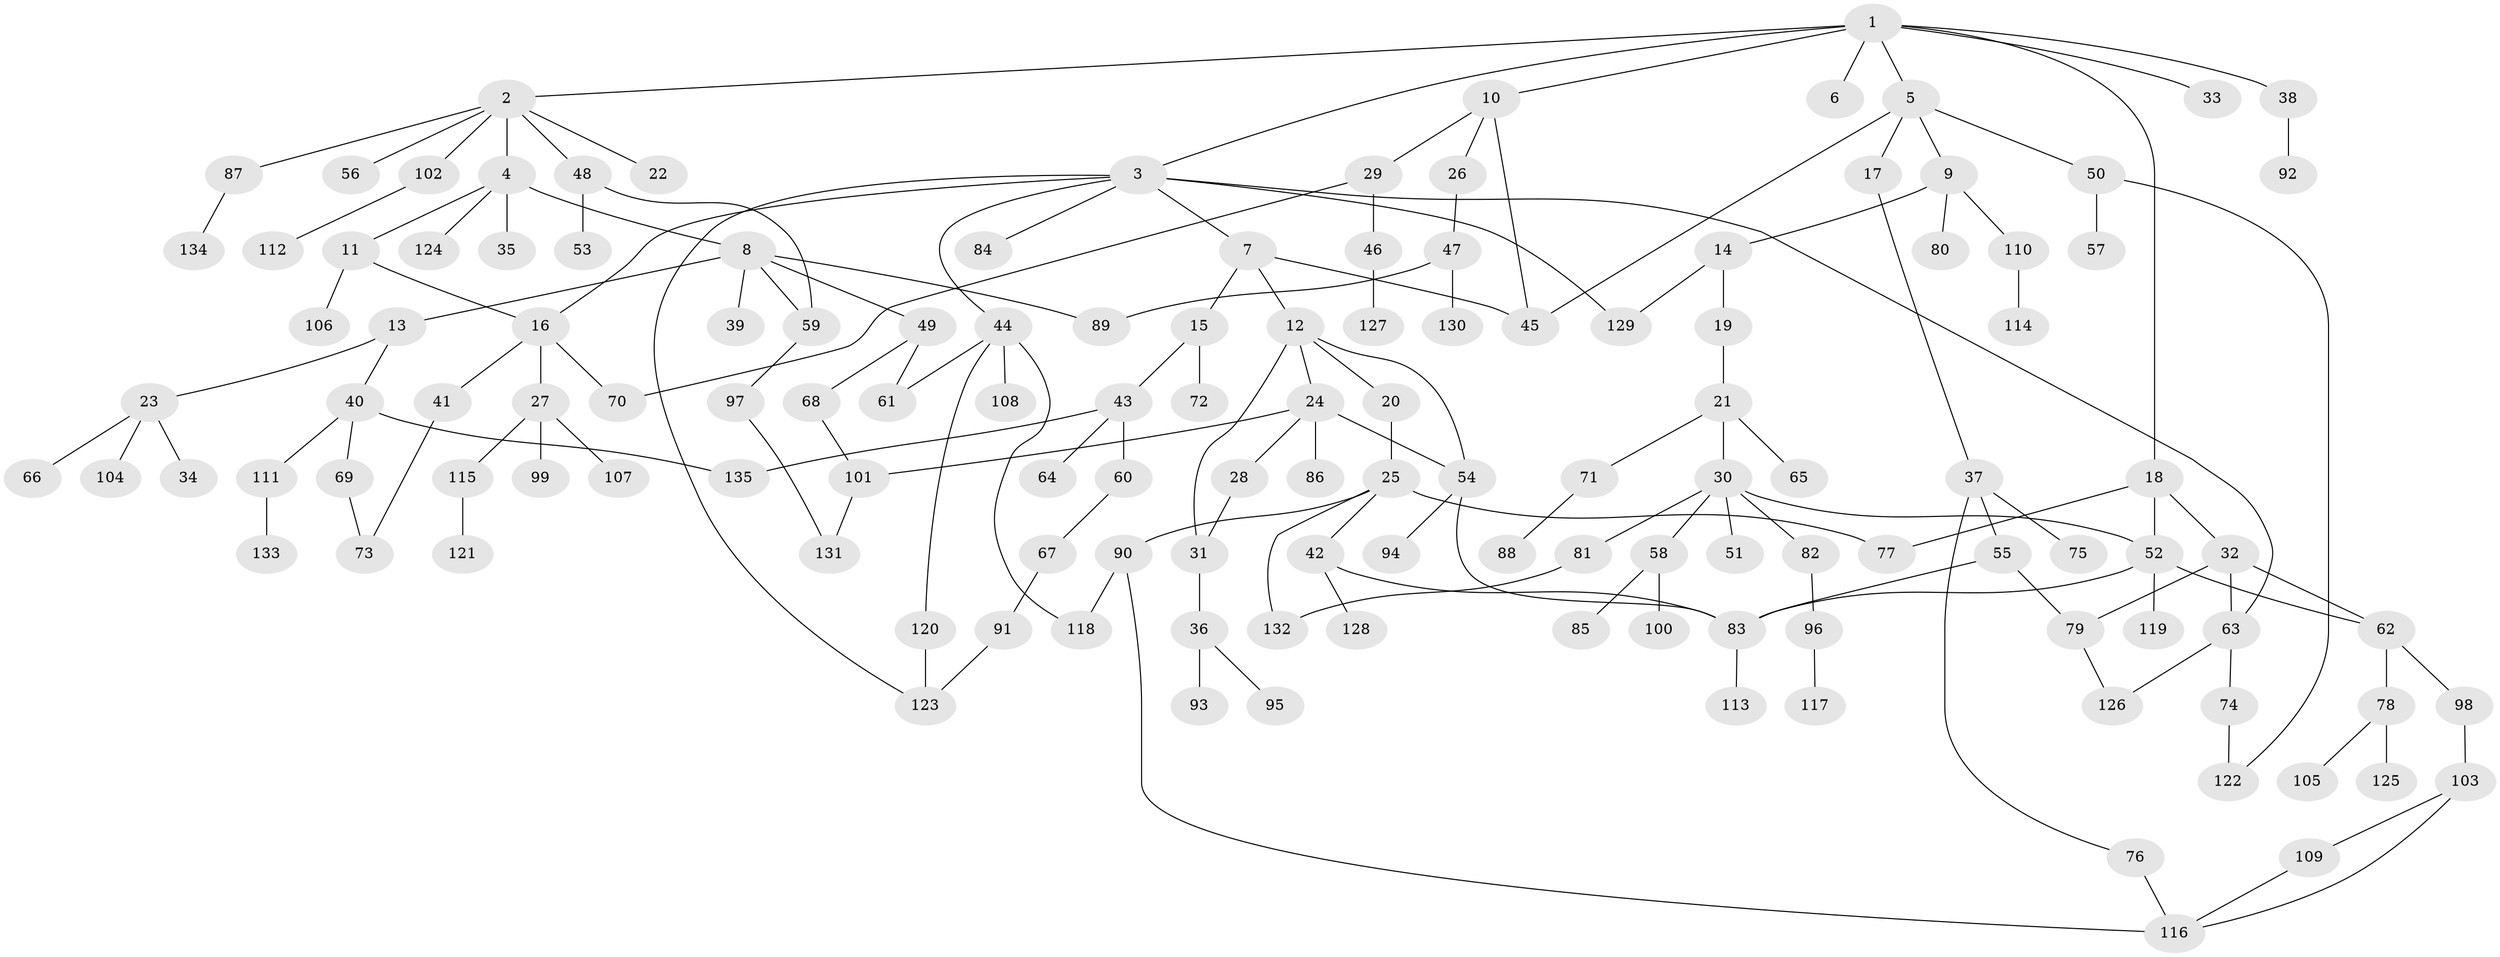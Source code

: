 // coarse degree distribution, {7: 0.02127659574468085, 6: 0.0425531914893617, 10: 0.010638297872340425, 4: 0.07446808510638298, 5: 0.09574468085106383, 3: 0.13829787234042554, 2: 0.24468085106382978, 1: 0.3617021276595745, 8: 0.010638297872340425}
// Generated by graph-tools (version 1.1) at 2025/41/03/06/25 10:41:26]
// undirected, 135 vertices, 165 edges
graph export_dot {
graph [start="1"]
  node [color=gray90,style=filled];
  1;
  2;
  3;
  4;
  5;
  6;
  7;
  8;
  9;
  10;
  11;
  12;
  13;
  14;
  15;
  16;
  17;
  18;
  19;
  20;
  21;
  22;
  23;
  24;
  25;
  26;
  27;
  28;
  29;
  30;
  31;
  32;
  33;
  34;
  35;
  36;
  37;
  38;
  39;
  40;
  41;
  42;
  43;
  44;
  45;
  46;
  47;
  48;
  49;
  50;
  51;
  52;
  53;
  54;
  55;
  56;
  57;
  58;
  59;
  60;
  61;
  62;
  63;
  64;
  65;
  66;
  67;
  68;
  69;
  70;
  71;
  72;
  73;
  74;
  75;
  76;
  77;
  78;
  79;
  80;
  81;
  82;
  83;
  84;
  85;
  86;
  87;
  88;
  89;
  90;
  91;
  92;
  93;
  94;
  95;
  96;
  97;
  98;
  99;
  100;
  101;
  102;
  103;
  104;
  105;
  106;
  107;
  108;
  109;
  110;
  111;
  112;
  113;
  114;
  115;
  116;
  117;
  118;
  119;
  120;
  121;
  122;
  123;
  124;
  125;
  126;
  127;
  128;
  129;
  130;
  131;
  132;
  133;
  134;
  135;
  1 -- 2;
  1 -- 3;
  1 -- 5;
  1 -- 6;
  1 -- 10;
  1 -- 18;
  1 -- 33;
  1 -- 38;
  2 -- 4;
  2 -- 22;
  2 -- 48;
  2 -- 56;
  2 -- 87;
  2 -- 102;
  3 -- 7;
  3 -- 16;
  3 -- 44;
  3 -- 84;
  3 -- 129;
  3 -- 63;
  3 -- 123;
  4 -- 8;
  4 -- 11;
  4 -- 35;
  4 -- 124;
  5 -- 9;
  5 -- 17;
  5 -- 50;
  5 -- 45;
  7 -- 12;
  7 -- 15;
  7 -- 45;
  8 -- 13;
  8 -- 39;
  8 -- 49;
  8 -- 59;
  8 -- 89;
  9 -- 14;
  9 -- 80;
  9 -- 110;
  10 -- 26;
  10 -- 29;
  10 -- 45;
  11 -- 106;
  11 -- 16;
  12 -- 20;
  12 -- 24;
  12 -- 31;
  12 -- 54;
  13 -- 23;
  13 -- 40;
  14 -- 19;
  14 -- 129;
  15 -- 43;
  15 -- 72;
  16 -- 27;
  16 -- 41;
  16 -- 70;
  17 -- 37;
  18 -- 32;
  18 -- 52;
  18 -- 77;
  19 -- 21;
  20 -- 25;
  21 -- 30;
  21 -- 65;
  21 -- 71;
  23 -- 34;
  23 -- 66;
  23 -- 104;
  24 -- 28;
  24 -- 54;
  24 -- 86;
  24 -- 101;
  25 -- 42;
  25 -- 90;
  25 -- 77;
  25 -- 132;
  26 -- 47;
  27 -- 99;
  27 -- 107;
  27 -- 115;
  28 -- 31;
  29 -- 46;
  29 -- 70;
  30 -- 51;
  30 -- 58;
  30 -- 81;
  30 -- 82;
  30 -- 52;
  31 -- 36;
  32 -- 63;
  32 -- 79;
  32 -- 62;
  36 -- 93;
  36 -- 95;
  37 -- 55;
  37 -- 75;
  37 -- 76;
  38 -- 92;
  40 -- 69;
  40 -- 111;
  40 -- 135;
  41 -- 73;
  42 -- 128;
  42 -- 83;
  43 -- 60;
  43 -- 64;
  43 -- 135;
  44 -- 108;
  44 -- 118;
  44 -- 120;
  44 -- 61;
  46 -- 127;
  47 -- 89;
  47 -- 130;
  48 -- 53;
  48 -- 59;
  49 -- 61;
  49 -- 68;
  50 -- 57;
  50 -- 122;
  52 -- 62;
  52 -- 119;
  52 -- 83;
  54 -- 94;
  54 -- 83;
  55 -- 79;
  55 -- 83;
  58 -- 85;
  58 -- 100;
  59 -- 97;
  60 -- 67;
  62 -- 78;
  62 -- 98;
  63 -- 74;
  63 -- 126;
  67 -- 91;
  68 -- 101;
  69 -- 73;
  71 -- 88;
  74 -- 122;
  76 -- 116;
  78 -- 105;
  78 -- 125;
  79 -- 126;
  81 -- 132;
  82 -- 96;
  83 -- 113;
  87 -- 134;
  90 -- 116;
  90 -- 118;
  91 -- 123;
  96 -- 117;
  97 -- 131;
  98 -- 103;
  101 -- 131;
  102 -- 112;
  103 -- 109;
  103 -- 116;
  109 -- 116;
  110 -- 114;
  111 -- 133;
  115 -- 121;
  120 -- 123;
}
